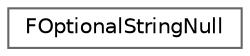 digraph "Graphical Class Hierarchy"
{
 // INTERACTIVE_SVG=YES
 // LATEX_PDF_SIZE
  bgcolor="transparent";
  edge [fontname=Helvetica,fontsize=10,labelfontname=Helvetica,labelfontsize=10];
  node [fontname=Helvetica,fontsize=10,shape=box,height=0.2,width=0.4];
  rankdir="LR";
  Node0 [id="Node000000",label="FOptionalStringNull",height=0.2,width=0.4,color="grey40", fillcolor="white", style="filled",URL="$dd/d6d/classFOptionalStringNull.html",tooltip=" "];
}
